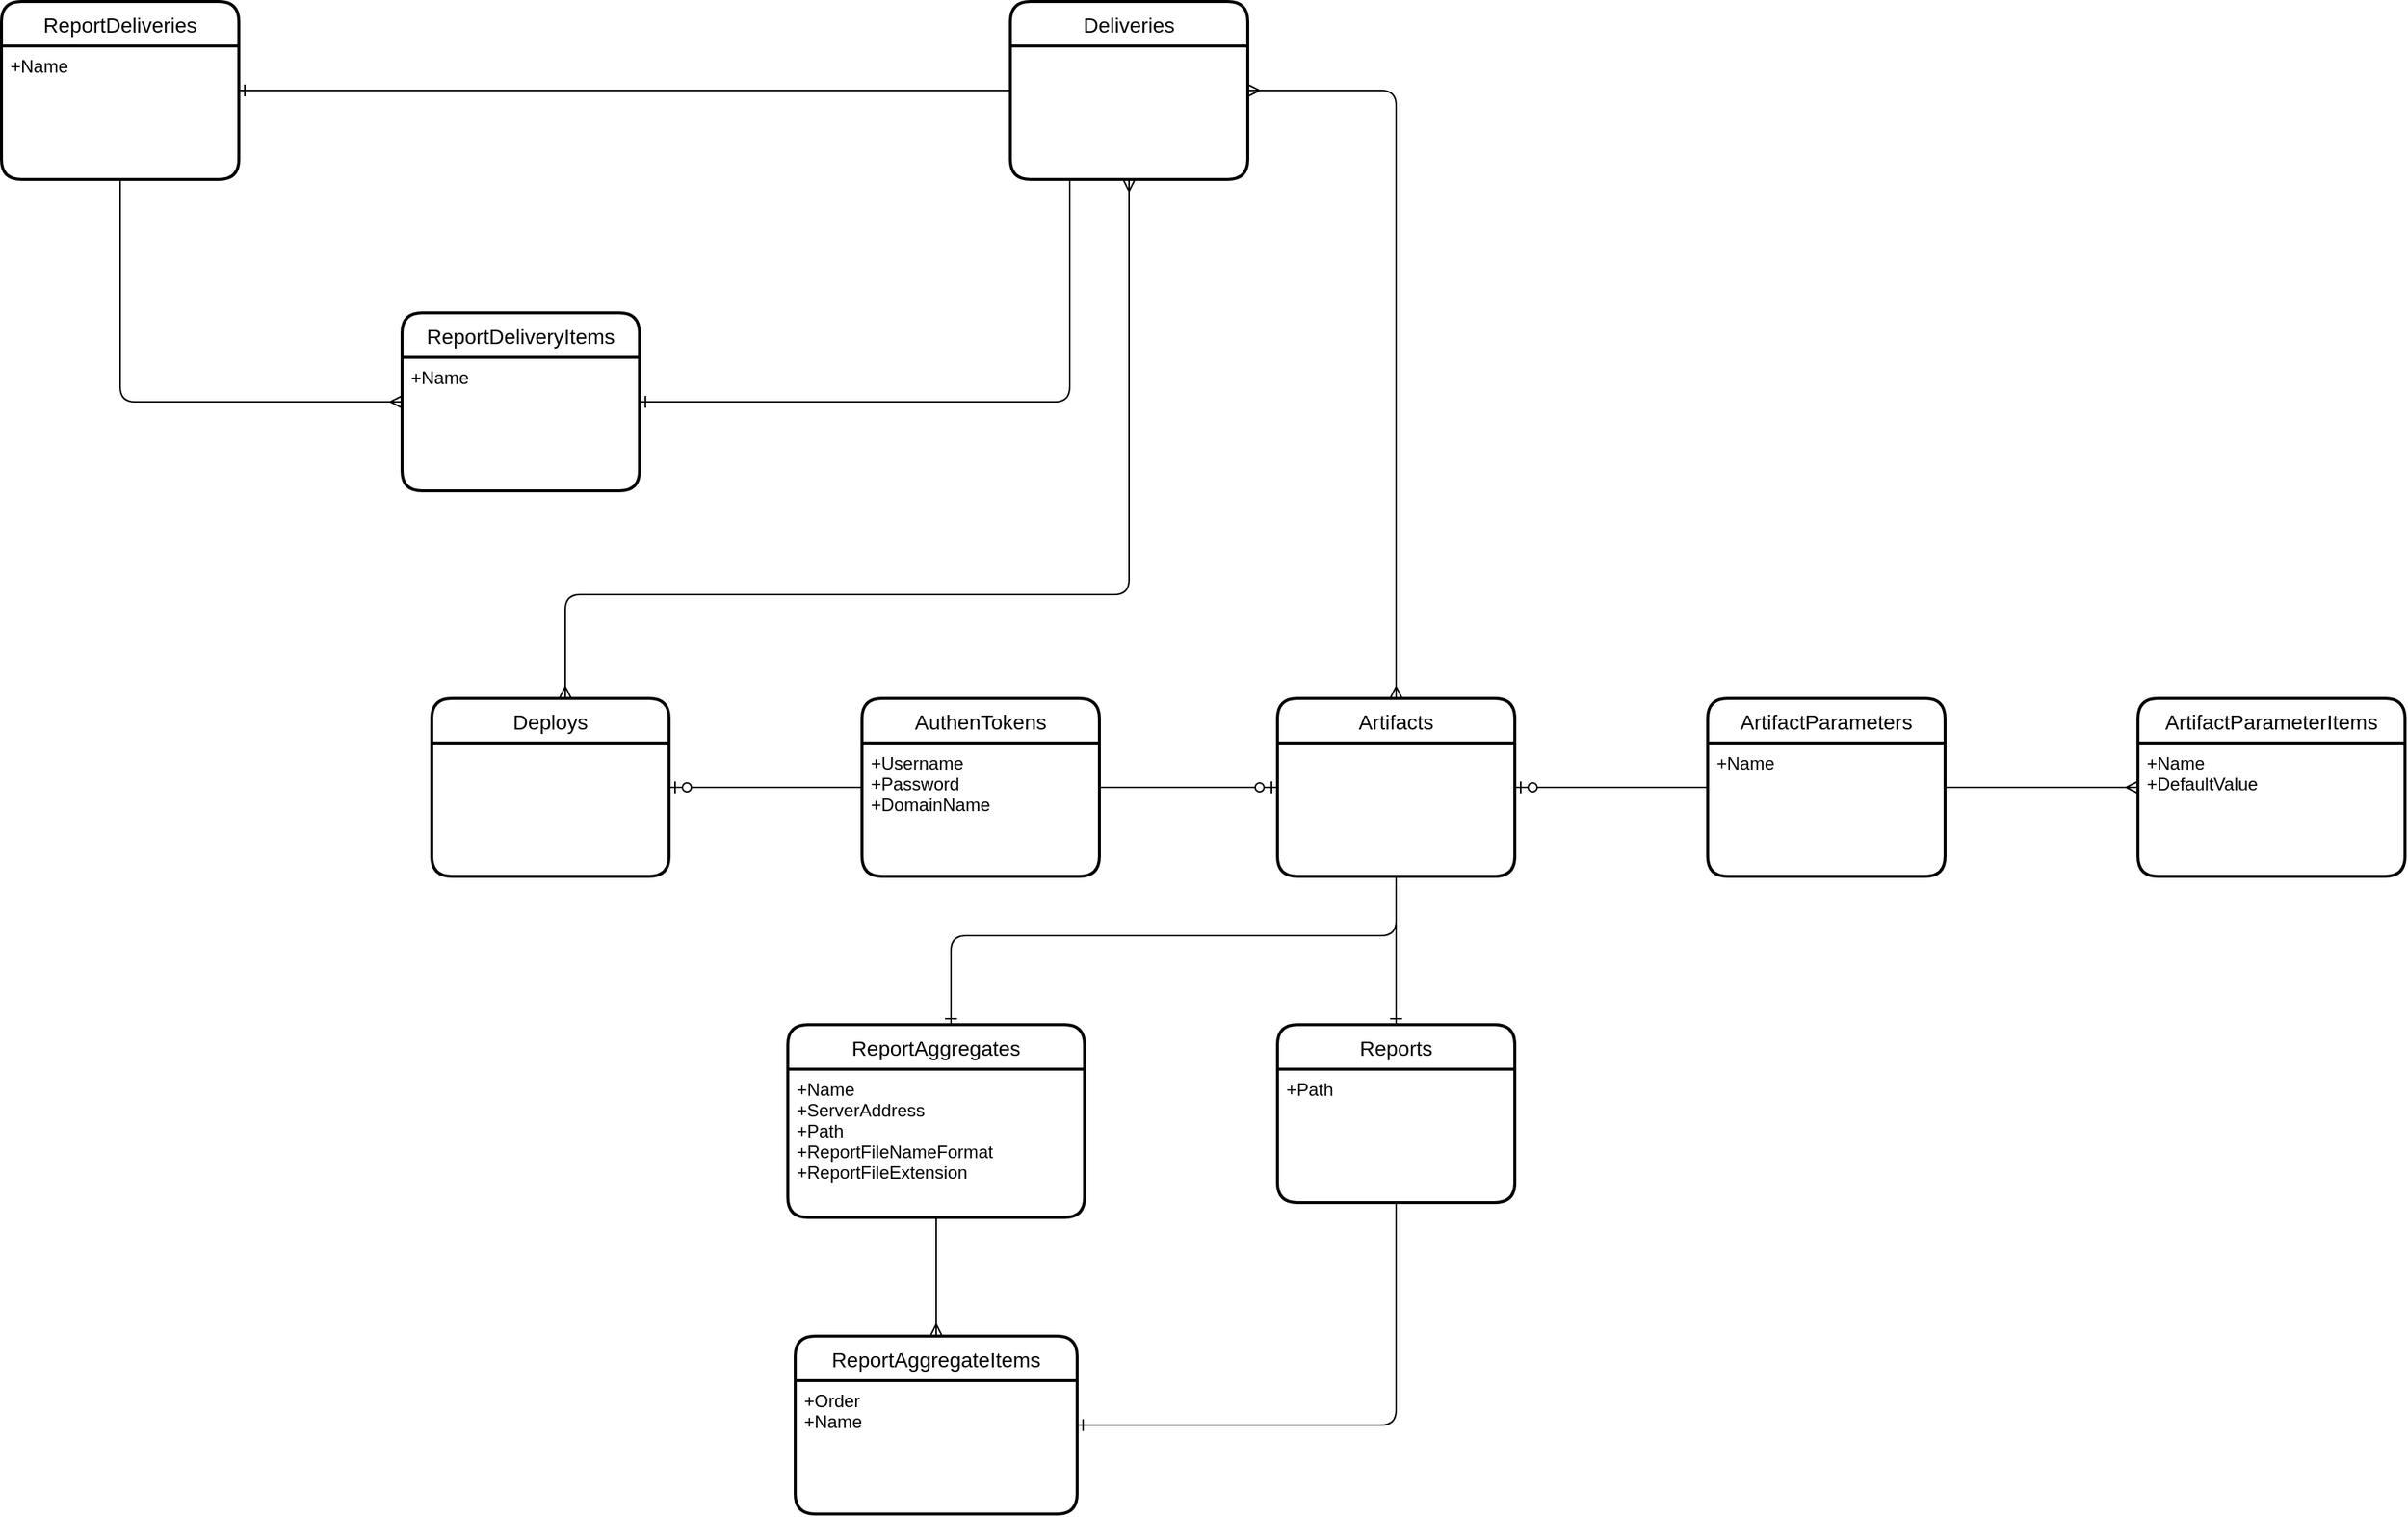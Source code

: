 <mxfile version="13.7.3" type="github">
  <diagram id="7HGqWyUw-NUKtqw8hbtW" name="Page-1">
    <mxGraphModel dx="2333" dy="1929" grid="1" gridSize="10" guides="1" tooltips="1" connect="1" arrows="1" fold="1" page="1" pageScale="1" pageWidth="850" pageHeight="1100" math="0" shadow="0">
      <root>
        <mxCell id="0" />
        <mxCell id="1" parent="0" />
        <mxCell id="pEmnw5MB7O9ldLBmpmIz-14" value="" style="edgeStyle=entityRelationEdgeStyle;fontSize=12;html=1;endArrow=ERzeroToOne;endFill=1;" edge="1" parent="1" source="pEmnw5MB7O9ldLBmpmIz-11" target="pEmnw5MB7O9ldLBmpmIz-9">
          <mxGeometry width="100" height="100" relative="1" as="geometry">
            <mxPoint x="480" y="560" as="sourcePoint" />
            <mxPoint x="580" y="460" as="targetPoint" />
          </mxGeometry>
        </mxCell>
        <mxCell id="pEmnw5MB7O9ldLBmpmIz-17" value="" style="edgeStyle=entityRelationEdgeStyle;fontSize=12;html=1;endArrow=ERmany;" edge="1" parent="1" source="pEmnw5MB7O9ldLBmpmIz-11" target="pEmnw5MB7O9ldLBmpmIz-15">
          <mxGeometry width="100" height="100" relative="1" as="geometry">
            <mxPoint x="750" y="550" as="sourcePoint" />
            <mxPoint x="850" y="450" as="targetPoint" />
          </mxGeometry>
        </mxCell>
        <mxCell id="pEmnw5MB7O9ldLBmpmIz-9" value="Artifacts" style="swimlane;childLayout=stackLayout;horizontal=1;startSize=30;horizontalStack=0;rounded=1;fontSize=14;fontStyle=0;strokeWidth=2;resizeParent=0;resizeLast=1;shadow=0;dashed=0;align=center;" vertex="1" parent="1">
          <mxGeometry x="210" y="260" width="160" height="120" as="geometry" />
        </mxCell>
        <mxCell id="pEmnw5MB7O9ldLBmpmIz-15" value="ArtifactParameterItems" style="swimlane;childLayout=stackLayout;horizontal=1;startSize=30;horizontalStack=0;rounded=1;fontSize=14;fontStyle=0;strokeWidth=2;resizeParent=0;resizeLast=1;shadow=0;dashed=0;align=center;" vertex="1" parent="1">
          <mxGeometry x="790" y="260" width="180" height="120" as="geometry" />
        </mxCell>
        <mxCell id="pEmnw5MB7O9ldLBmpmIz-16" value="+Name&#xa;+DefaultValue&#xa;" style="align=left;strokeColor=none;fillColor=none;spacingLeft=4;fontSize=12;verticalAlign=top;resizable=0;rotatable=0;part=1;" vertex="1" parent="pEmnw5MB7O9ldLBmpmIz-15">
          <mxGeometry y="30" width="180" height="90" as="geometry" />
        </mxCell>
        <mxCell id="pEmnw5MB7O9ldLBmpmIz-11" value="ArtifactParameters" style="swimlane;childLayout=stackLayout;horizontal=1;startSize=30;horizontalStack=0;rounded=1;fontSize=14;fontStyle=0;strokeWidth=2;resizeParent=0;resizeLast=1;shadow=0;dashed=0;align=center;" vertex="1" parent="1">
          <mxGeometry x="500" y="260" width="160" height="120" as="geometry" />
        </mxCell>
        <mxCell id="pEmnw5MB7O9ldLBmpmIz-12" value="+Name&#xa;&#xa;" style="align=left;strokeColor=none;fillColor=none;spacingLeft=4;fontSize=12;verticalAlign=top;resizable=0;rotatable=0;part=1;" vertex="1" parent="pEmnw5MB7O9ldLBmpmIz-11">
          <mxGeometry y="30" width="160" height="90" as="geometry" />
        </mxCell>
        <mxCell id="pEmnw5MB7O9ldLBmpmIz-21" value="" style="edgeStyle=orthogonalEdgeStyle;fontSize=12;html=1;endArrow=ERone;endFill=1;" edge="1" parent="1" source="pEmnw5MB7O9ldLBmpmIz-9" target="pEmnw5MB7O9ldLBmpmIz-23">
          <mxGeometry width="100" height="100" relative="1" as="geometry">
            <mxPoint x="430" y="550" as="sourcePoint" />
            <mxPoint x="290" y="500" as="targetPoint" />
          </mxGeometry>
        </mxCell>
        <mxCell id="pEmnw5MB7O9ldLBmpmIz-23" value="Reports" style="swimlane;childLayout=stackLayout;horizontal=1;startSize=30;horizontalStack=0;rounded=1;fontSize=14;fontStyle=0;strokeWidth=2;resizeParent=0;resizeLast=1;shadow=0;dashed=0;align=center;" vertex="1" parent="1">
          <mxGeometry x="210" y="480" width="160" height="120" as="geometry" />
        </mxCell>
        <mxCell id="pEmnw5MB7O9ldLBmpmIz-24" value="+Path&#xa;&#xa;" style="align=left;strokeColor=none;fillColor=none;spacingLeft=4;fontSize=12;verticalAlign=top;resizable=0;rotatable=0;part=1;" vertex="1" parent="pEmnw5MB7O9ldLBmpmIz-23">
          <mxGeometry y="30" width="160" height="90" as="geometry" />
        </mxCell>
        <mxCell id="pEmnw5MB7O9ldLBmpmIz-26" value="ReportAggregates" style="swimlane;childLayout=stackLayout;horizontal=1;startSize=30;horizontalStack=0;rounded=1;fontSize=14;fontStyle=0;strokeWidth=2;resizeParent=0;resizeLast=1;shadow=0;dashed=0;align=center;" vertex="1" parent="1">
          <mxGeometry x="-120" y="480" width="200" height="130" as="geometry" />
        </mxCell>
        <mxCell id="pEmnw5MB7O9ldLBmpmIz-27" value="+Name&#xa;+ServerAddress&#xa;+Path&#xa;+ReportFileNameFormat&#xa;+ReportFileExtension&#xa;" style="align=left;strokeColor=none;fillColor=none;spacingLeft=4;fontSize=12;verticalAlign=top;resizable=0;rotatable=0;part=1;" vertex="1" parent="pEmnw5MB7O9ldLBmpmIz-26">
          <mxGeometry y="30" width="200" height="100" as="geometry" />
        </mxCell>
        <mxCell id="pEmnw5MB7O9ldLBmpmIz-31" value="" style="edgeStyle=entityRelationEdgeStyle;fontSize=12;html=1;endArrow=ERzeroToOne;endFill=1;" edge="1" parent="1" source="pEmnw5MB7O9ldLBmpmIz-29" target="pEmnw5MB7O9ldLBmpmIz-9">
          <mxGeometry width="100" height="100" relative="1" as="geometry">
            <mxPoint x="80" y="450" as="sourcePoint" />
            <mxPoint x="180" y="350" as="targetPoint" />
          </mxGeometry>
        </mxCell>
        <mxCell id="pEmnw5MB7O9ldLBmpmIz-32" value="" style="edgeStyle=entityRelationEdgeStyle;fontSize=12;html=1;endArrow=ERzeroToOne;endFill=1;" edge="1" parent="1" source="pEmnw5MB7O9ldLBmpmIz-29" target="pEmnw5MB7O9ldLBmpmIz-19">
          <mxGeometry width="100" height="100" relative="1" as="geometry">
            <mxPoint x="-230" y="570" as="sourcePoint" />
            <mxPoint x="-130" y="470" as="targetPoint" />
          </mxGeometry>
        </mxCell>
        <mxCell id="pEmnw5MB7O9ldLBmpmIz-19" value="Deploys" style="swimlane;childLayout=stackLayout;horizontal=1;startSize=30;horizontalStack=0;rounded=1;fontSize=14;fontStyle=0;strokeWidth=2;resizeParent=0;resizeLast=1;shadow=0;dashed=0;align=center;" vertex="1" parent="1">
          <mxGeometry x="-360" y="260" width="160" height="120" as="geometry" />
        </mxCell>
        <mxCell id="pEmnw5MB7O9ldLBmpmIz-33" value="" style="edgeStyle=orthogonalEdgeStyle;fontSize=12;html=1;endArrow=ERone;endFill=1;" edge="1" parent="1" source="pEmnw5MB7O9ldLBmpmIz-9" target="pEmnw5MB7O9ldLBmpmIz-26">
          <mxGeometry width="100" height="100" relative="1" as="geometry">
            <mxPoint x="60" y="720" as="sourcePoint" />
            <mxPoint x="160" y="620" as="targetPoint" />
            <Array as="points">
              <mxPoint x="290" y="420" />
              <mxPoint x="-10" y="420" />
            </Array>
          </mxGeometry>
        </mxCell>
        <mxCell id="pEmnw5MB7O9ldLBmpmIz-36" value="" style="edgeStyle=orthogonalEdgeStyle;fontSize=12;html=1;endArrow=ERmany;" edge="1" parent="1" source="pEmnw5MB7O9ldLBmpmIz-26" target="pEmnw5MB7O9ldLBmpmIz-34">
          <mxGeometry width="100" height="100" relative="1" as="geometry">
            <mxPoint x="250" y="830" as="sourcePoint" />
            <mxPoint x="350" y="730" as="targetPoint" />
          </mxGeometry>
        </mxCell>
        <mxCell id="pEmnw5MB7O9ldLBmpmIz-34" value="ReportAggregateItems" style="swimlane;childLayout=stackLayout;horizontal=1;startSize=30;horizontalStack=0;rounded=1;fontSize=14;fontStyle=0;strokeWidth=2;resizeParent=0;resizeLast=1;shadow=0;dashed=0;align=center;" vertex="1" parent="1">
          <mxGeometry x="-115" y="690" width="190" height="120" as="geometry" />
        </mxCell>
        <mxCell id="pEmnw5MB7O9ldLBmpmIz-35" value="+Order&#xa;+Name&#xa;&#xa;" style="align=left;strokeColor=none;fillColor=none;spacingLeft=4;fontSize=12;verticalAlign=top;resizable=0;rotatable=0;part=1;" vertex="1" parent="pEmnw5MB7O9ldLBmpmIz-34">
          <mxGeometry y="30" width="190" height="90" as="geometry" />
        </mxCell>
        <mxCell id="pEmnw5MB7O9ldLBmpmIz-37" value="" style="edgeStyle=orthogonalEdgeStyle;fontSize=12;html=1;endArrow=ERone;endFill=1;" edge="1" parent="1" source="pEmnw5MB7O9ldLBmpmIz-23" target="pEmnw5MB7O9ldLBmpmIz-34">
          <mxGeometry width="100" height="100" relative="1" as="geometry">
            <mxPoint x="180" y="830" as="sourcePoint" />
            <mxPoint x="280" y="730" as="targetPoint" />
            <Array as="points">
              <mxPoint x="290" y="750" />
            </Array>
          </mxGeometry>
        </mxCell>
        <mxCell id="pEmnw5MB7O9ldLBmpmIz-40" value="" style="edgeStyle=orthogonalEdgeStyle;fontSize=12;html=1;endArrow=ERone;endFill=1;" edge="1" parent="1" source="pEmnw5MB7O9ldLBmpmIz-18" target="pEmnw5MB7O9ldLBmpmIz-38">
          <mxGeometry width="100" height="100" relative="1" as="geometry">
            <mxPoint x="280" y="60" as="sourcePoint" />
            <mxPoint x="380" y="-40" as="targetPoint" />
          </mxGeometry>
        </mxCell>
        <mxCell id="pEmnw5MB7O9ldLBmpmIz-41" value="ReportDeliveryItems" style="swimlane;childLayout=stackLayout;horizontal=1;startSize=30;horizontalStack=0;rounded=1;fontSize=14;fontStyle=0;strokeWidth=2;resizeParent=0;resizeLast=1;shadow=0;dashed=0;align=center;" vertex="1" parent="1">
          <mxGeometry x="-380" width="160" height="120" as="geometry" />
        </mxCell>
        <mxCell id="pEmnw5MB7O9ldLBmpmIz-42" value="+Name&#xa;" style="align=left;strokeColor=none;fillColor=none;spacingLeft=4;fontSize=12;verticalAlign=top;resizable=0;rotatable=0;part=1;" vertex="1" parent="pEmnw5MB7O9ldLBmpmIz-41">
          <mxGeometry y="30" width="160" height="90" as="geometry" />
        </mxCell>
        <mxCell id="pEmnw5MB7O9ldLBmpmIz-43" value="" style="edgeStyle=orthogonalEdgeStyle;fontSize=12;html=1;endArrow=ERone;endFill=1;" edge="1" parent="1" source="pEmnw5MB7O9ldLBmpmIz-18" target="pEmnw5MB7O9ldLBmpmIz-41">
          <mxGeometry width="100" height="100" relative="1" as="geometry">
            <mxPoint x="-370" y="-70" as="sourcePoint" />
            <mxPoint x="-270" y="-170" as="targetPoint" />
            <Array as="points">
              <mxPoint x="70" y="60" />
            </Array>
          </mxGeometry>
        </mxCell>
        <mxCell id="pEmnw5MB7O9ldLBmpmIz-38" value="ReportDeliveries" style="swimlane;childLayout=stackLayout;horizontal=1;startSize=30;horizontalStack=0;rounded=1;fontSize=14;fontStyle=0;strokeWidth=2;resizeParent=0;resizeLast=1;shadow=0;dashed=0;align=center;" vertex="1" parent="1">
          <mxGeometry x="-650" y="-210" width="160" height="120" as="geometry" />
        </mxCell>
        <mxCell id="pEmnw5MB7O9ldLBmpmIz-39" value="+Name&#xa;" style="align=left;strokeColor=none;fillColor=none;spacingLeft=4;fontSize=12;verticalAlign=top;resizable=0;rotatable=0;part=1;" vertex="1" parent="pEmnw5MB7O9ldLBmpmIz-38">
          <mxGeometry y="30" width="160" height="90" as="geometry" />
        </mxCell>
        <mxCell id="pEmnw5MB7O9ldLBmpmIz-46" value="" style="edgeStyle=orthogonalEdgeStyle;fontSize=12;html=1;endArrow=ERmany;" edge="1" parent="1" source="pEmnw5MB7O9ldLBmpmIz-38" target="pEmnw5MB7O9ldLBmpmIz-41">
          <mxGeometry width="100" height="100" relative="1" as="geometry">
            <mxPoint x="-560" y="80" as="sourcePoint" />
            <mxPoint x="-460" y="-20" as="targetPoint" />
            <Array as="points">
              <mxPoint x="-570" y="60" />
            </Array>
          </mxGeometry>
        </mxCell>
        <mxCell id="pEmnw5MB7O9ldLBmpmIz-18" value="Deliveries" style="swimlane;childLayout=stackLayout;horizontal=1;startSize=30;horizontalStack=0;rounded=1;fontSize=14;fontStyle=0;strokeWidth=2;resizeParent=0;resizeLast=1;shadow=0;dashed=0;align=center;" vertex="1" parent="1">
          <mxGeometry x="30" y="-210" width="160" height="120" as="geometry" />
        </mxCell>
        <mxCell id="pEmnw5MB7O9ldLBmpmIz-48" value="" style="edgeStyle=orthogonalEdgeStyle;fontSize=12;html=1;endArrow=ERmany;startArrow=ERmany;" edge="1" parent="1" source="pEmnw5MB7O9ldLBmpmIz-9" target="pEmnw5MB7O9ldLBmpmIz-18">
          <mxGeometry width="100" height="100" relative="1" as="geometry">
            <mxPoint x="380" y="90" as="sourcePoint" />
            <mxPoint x="480" y="-10" as="targetPoint" />
            <Array as="points">
              <mxPoint x="290" y="-150" />
            </Array>
          </mxGeometry>
        </mxCell>
        <mxCell id="pEmnw5MB7O9ldLBmpmIz-49" value="" style="edgeStyle=orthogonalEdgeStyle;fontSize=12;html=1;endArrow=ERmany;startArrow=ERmany;" edge="1" parent="1" source="pEmnw5MB7O9ldLBmpmIz-19" target="pEmnw5MB7O9ldLBmpmIz-18">
          <mxGeometry width="100" height="100" relative="1" as="geometry">
            <mxPoint x="-20" y="140" as="sourcePoint" />
            <mxPoint x="80" y="40" as="targetPoint" />
            <Array as="points">
              <mxPoint x="-270" y="190" />
              <mxPoint x="110" y="190" />
            </Array>
          </mxGeometry>
        </mxCell>
        <mxCell id="pEmnw5MB7O9ldLBmpmIz-29" value="AuthenTokens" style="swimlane;childLayout=stackLayout;horizontal=1;startSize=30;horizontalStack=0;rounded=1;fontSize=14;fontStyle=0;strokeWidth=2;resizeParent=0;resizeLast=1;shadow=0;dashed=0;align=center;" vertex="1" parent="1">
          <mxGeometry x="-70" y="260" width="160" height="120" as="geometry" />
        </mxCell>
        <mxCell id="pEmnw5MB7O9ldLBmpmIz-30" value="+Username&#xa;+Password&#xa;+DomainName&#xa;&#xa;" style="align=left;strokeColor=none;fillColor=none;spacingLeft=4;fontSize=12;verticalAlign=top;resizable=0;rotatable=0;part=1;" vertex="1" parent="pEmnw5MB7O9ldLBmpmIz-29">
          <mxGeometry y="30" width="160" height="90" as="geometry" />
        </mxCell>
      </root>
    </mxGraphModel>
  </diagram>
</mxfile>

